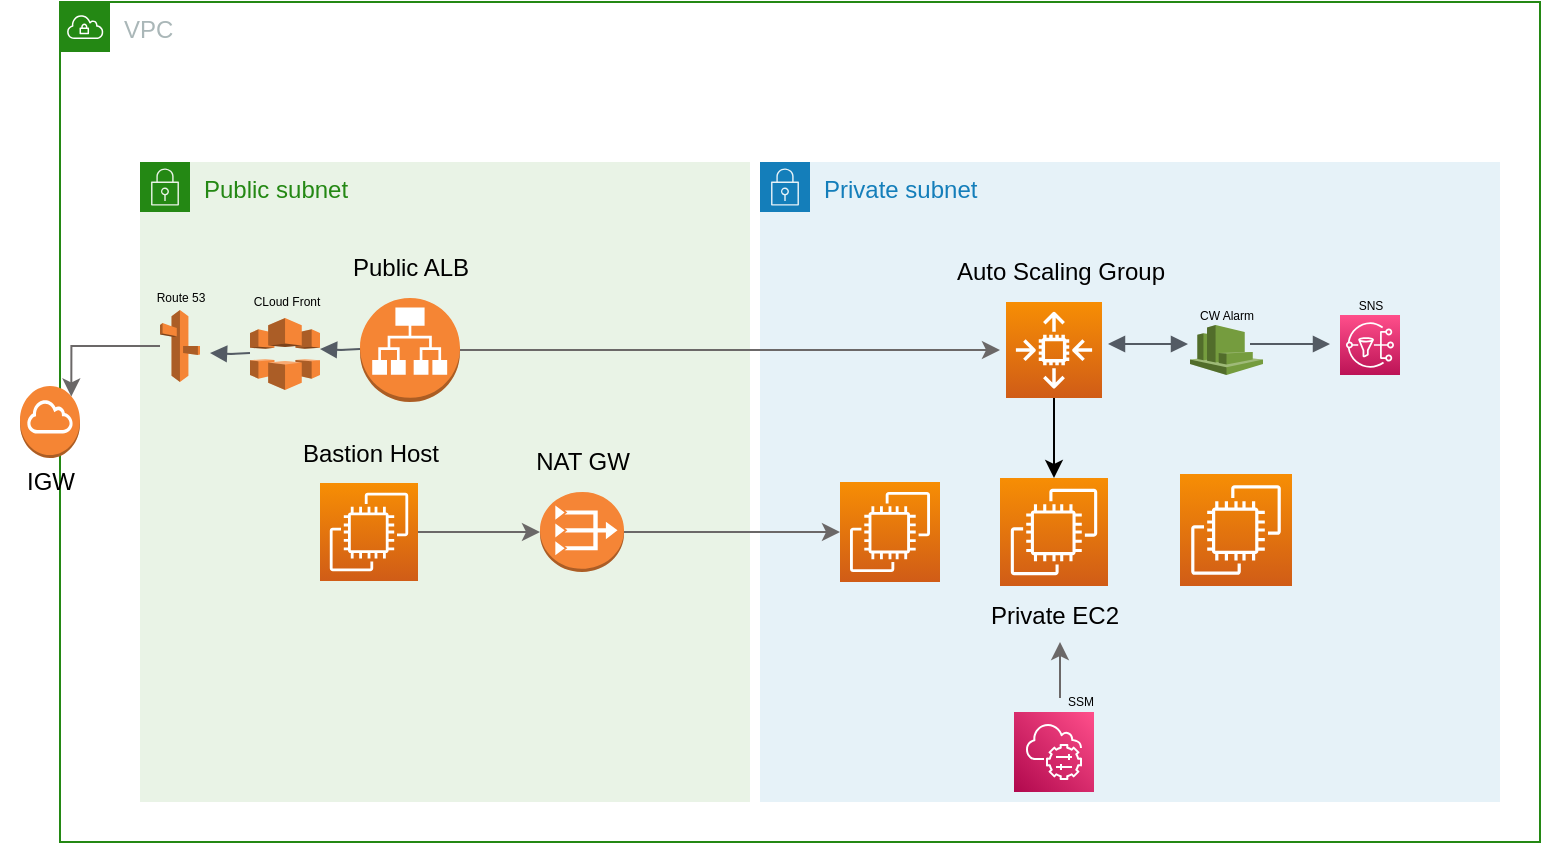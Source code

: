 <mxfile version="20.7.4" type="github"><diagram id="Ub87fMtwfaf7XcOl9bu5" name="Page-1"><mxGraphModel dx="954" dy="449" grid="1" gridSize="10" guides="1" tooltips="1" connect="1" arrows="1" fold="1" page="1" pageScale="1" pageWidth="850" pageHeight="1100" math="0" shadow="0"><root><mxCell id="0"/><mxCell id="1" parent="0"/><mxCell id="VC7A8lgeUXKy6FZ9I90U-5" value="VPC" style="points=[[0,0],[0.25,0],[0.5,0],[0.75,0],[1,0],[1,0.25],[1,0.5],[1,0.75],[1,1],[0.75,1],[0.5,1],[0.25,1],[0,1],[0,0.75],[0,0.5],[0,0.25]];outlineConnect=0;gradientColor=none;html=1;whiteSpace=wrap;fontSize=12;fontStyle=0;container=1;pointerEvents=0;collapsible=0;recursiveResize=0;shape=mxgraph.aws4.group;grIcon=mxgraph.aws4.group_vpc;strokeColor=#248814;fillColor=none;verticalAlign=top;align=left;spacingLeft=30;fontColor=#AAB7B8;dashed=0;" vertex="1" parent="1"><mxGeometry x="80" y="30" width="740" height="420" as="geometry"/></mxCell><mxCell id="VC7A8lgeUXKy6FZ9I90U-8" value="Private subnet" style="points=[[0,0],[0.25,0],[0.5,0],[0.75,0],[1,0],[1,0.25],[1,0.5],[1,0.75],[1,1],[0.75,1],[0.5,1],[0.25,1],[0,1],[0,0.75],[0,0.5],[0,0.25]];outlineConnect=0;gradientColor=none;html=1;whiteSpace=wrap;fontSize=12;fontStyle=0;container=1;pointerEvents=0;collapsible=0;recursiveResize=0;shape=mxgraph.aws4.group;grIcon=mxgraph.aws4.group_security_group;grStroke=0;strokeColor=#147EBA;fillColor=#E6F2F8;verticalAlign=top;align=left;spacingLeft=30;fontColor=#147EBA;dashed=0;" vertex="1" parent="VC7A8lgeUXKy6FZ9I90U-5"><mxGeometry x="350" y="80" width="370" height="320" as="geometry"/></mxCell><mxCell id="VC7A8lgeUXKy6FZ9I90U-16" value="" style="edgeStyle=orthogonalEdgeStyle;rounded=0;orthogonalLoop=1;jettySize=auto;html=1;" edge="1" parent="VC7A8lgeUXKy6FZ9I90U-8" source="VC7A8lgeUXKy6FZ9I90U-11" target="VC7A8lgeUXKy6FZ9I90U-13"><mxGeometry relative="1" as="geometry"/></mxCell><mxCell id="VC7A8lgeUXKy6FZ9I90U-11" value="" style="sketch=0;points=[[0,0,0],[0.25,0,0],[0.5,0,0],[0.75,0,0],[1,0,0],[0,1,0],[0.25,1,0],[0.5,1,0],[0.75,1,0],[1,1,0],[0,0.25,0],[0,0.5,0],[0,0.75,0],[1,0.25,0],[1,0.5,0],[1,0.75,0]];outlineConnect=0;fontColor=#232F3E;gradientColor=#F78E04;gradientDirection=north;fillColor=#D05C17;strokeColor=#ffffff;dashed=0;verticalLabelPosition=bottom;verticalAlign=top;align=center;html=1;fontSize=12;fontStyle=0;aspect=fixed;shape=mxgraph.aws4.resourceIcon;resIcon=mxgraph.aws4.auto_scaling2;" vertex="1" parent="VC7A8lgeUXKy6FZ9I90U-8"><mxGeometry x="123" y="70" width="48" height="48" as="geometry"/></mxCell><mxCell id="VC7A8lgeUXKy6FZ9I90U-12" value="" style="sketch=0;points=[[0,0,0],[0.25,0,0],[0.5,0,0],[0.75,0,0],[1,0,0],[0,1,0],[0.25,1,0],[0.5,1,0],[0.75,1,0],[1,1,0],[0,0.25,0],[0,0.5,0],[0,0.75,0],[1,0.25,0],[1,0.5,0],[1,0.75,0]];outlineConnect=0;fontColor=#232F3E;gradientColor=#F78E04;gradientDirection=north;fillColor=#D05C17;strokeColor=#ffffff;dashed=0;verticalLabelPosition=bottom;verticalAlign=top;align=center;html=1;fontSize=12;fontStyle=0;aspect=fixed;shape=mxgraph.aws4.resourceIcon;resIcon=mxgraph.aws4.ec2;" vertex="1" parent="VC7A8lgeUXKy6FZ9I90U-8"><mxGeometry x="40" y="160" width="50" height="50" as="geometry"/></mxCell><mxCell id="VC7A8lgeUXKy6FZ9I90U-13" value="" style="sketch=0;points=[[0,0,0],[0.25,0,0],[0.5,0,0],[0.75,0,0],[1,0,0],[0,1,0],[0.25,1,0],[0.5,1,0],[0.75,1,0],[1,1,0],[0,0.25,0],[0,0.5,0],[0,0.75,0],[1,0.25,0],[1,0.5,0],[1,0.75,0]];outlineConnect=0;fontColor=#232F3E;gradientColor=#F78E04;gradientDirection=north;fillColor=#D05C17;strokeColor=#ffffff;dashed=0;verticalLabelPosition=bottom;verticalAlign=top;align=center;html=1;fontSize=12;fontStyle=0;aspect=fixed;shape=mxgraph.aws4.resourceIcon;resIcon=mxgraph.aws4.ec2;" vertex="1" parent="VC7A8lgeUXKy6FZ9I90U-8"><mxGeometry x="120" y="158" width="54" height="54" as="geometry"/></mxCell><mxCell id="VC7A8lgeUXKy6FZ9I90U-14" value="" style="sketch=0;points=[[0,0,0],[0.25,0,0],[0.5,0,0],[0.75,0,0],[1,0,0],[0,1,0],[0.25,1,0],[0.5,1,0],[0.75,1,0],[1,1,0],[0,0.25,0],[0,0.5,0],[0,0.75,0],[1,0.25,0],[1,0.5,0],[1,0.75,0]];outlineConnect=0;fontColor=#232F3E;gradientColor=#F78E04;gradientDirection=north;fillColor=#D05C17;strokeColor=#ffffff;dashed=0;verticalLabelPosition=bottom;verticalAlign=top;align=center;html=1;fontSize=12;fontStyle=0;aspect=fixed;shape=mxgraph.aws4.resourceIcon;resIcon=mxgraph.aws4.ec2;" vertex="1" parent="VC7A8lgeUXKy6FZ9I90U-8"><mxGeometry x="210" y="156" width="56" height="56" as="geometry"/></mxCell><mxCell id="VC7A8lgeUXKy6FZ9I90U-37" value="Auto Scaling Group" style="text;html=1;align=center;verticalAlign=middle;resizable=0;points=[];autosize=1;strokeColor=none;fillColor=none;" vertex="1" parent="VC7A8lgeUXKy6FZ9I90U-8"><mxGeometry x="85" y="40" width="130" height="30" as="geometry"/></mxCell><mxCell id="VC7A8lgeUXKy6FZ9I90U-42" value="Private EC2" style="text;html=1;align=center;verticalAlign=middle;resizable=0;points=[];autosize=1;strokeColor=none;fillColor=none;" vertex="1" parent="VC7A8lgeUXKy6FZ9I90U-8"><mxGeometry x="102" y="212" width="90" height="30" as="geometry"/></mxCell><mxCell id="VC7A8lgeUXKy6FZ9I90U-43" value="" style="outlineConnect=0;dashed=0;verticalLabelPosition=bottom;verticalAlign=top;align=center;html=1;shape=mxgraph.aws3.cloudwatch;fillColor=#759C3E;gradientColor=none;strokeColor=default;" vertex="1" parent="VC7A8lgeUXKy6FZ9I90U-8"><mxGeometry x="215" y="81.5" width="36.5" height="25" as="geometry"/></mxCell><mxCell id="VC7A8lgeUXKy6FZ9I90U-45" value="&lt;font style=&quot;font-size: 6px;&quot;&gt;CW Alarm&lt;/font&gt;" style="text;html=1;align=center;verticalAlign=middle;resizable=0;points=[];autosize=1;strokeColor=none;fillColor=none;" vertex="1" parent="VC7A8lgeUXKy6FZ9I90U-8"><mxGeometry x="208.25" y="60" width="50" height="30" as="geometry"/></mxCell><mxCell id="VC7A8lgeUXKy6FZ9I90U-48" value="" style="sketch=0;points=[[0,0,0],[0.25,0,0],[0.5,0,0],[0.75,0,0],[1,0,0],[0,1,0],[0.25,1,0],[0.5,1,0],[0.75,1,0],[1,1,0],[0,0.25,0],[0,0.5,0],[0,0.75,0],[1,0.25,0],[1,0.5,0],[1,0.75,0]];outlineConnect=0;fontColor=#232F3E;gradientColor=#FF4F8B;gradientDirection=north;fillColor=#BC1356;strokeColor=#ffffff;dashed=0;verticalLabelPosition=bottom;verticalAlign=top;align=center;html=1;fontSize=12;fontStyle=0;aspect=fixed;shape=mxgraph.aws4.resourceIcon;resIcon=mxgraph.aws4.sns;" vertex="1" parent="VC7A8lgeUXKy6FZ9I90U-8"><mxGeometry x="290" y="76.5" width="30" height="30" as="geometry"/></mxCell><mxCell id="VC7A8lgeUXKy6FZ9I90U-51" value="SNS" style="text;html=1;align=center;verticalAlign=middle;resizable=0;points=[];autosize=1;strokeColor=none;fillColor=none;fontSize=6;" vertex="1" parent="VC7A8lgeUXKy6FZ9I90U-8"><mxGeometry x="285" y="61.5" width="40" height="20" as="geometry"/></mxCell><mxCell id="VC7A8lgeUXKy6FZ9I90U-53" value="" style="edgeStyle=orthogonalEdgeStyle;html=1;endArrow=block;elbow=vertical;startArrow=block;startFill=1;endFill=1;strokeColor=#545B64;rounded=0;fontSize=6;" edge="1" parent="VC7A8lgeUXKy6FZ9I90U-8"><mxGeometry width="100" relative="1" as="geometry"><mxPoint x="174" y="91" as="sourcePoint"/><mxPoint x="214" y="91" as="targetPoint"/></mxGeometry></mxCell><mxCell id="VC7A8lgeUXKy6FZ9I90U-55" value="" style="edgeStyle=orthogonalEdgeStyle;html=1;endArrow=block;elbow=vertical;startArrow=none;endFill=1;strokeColor=#545B64;rounded=0;fontSize=6;" edge="1" parent="VC7A8lgeUXKy6FZ9I90U-8"><mxGeometry width="100" relative="1" as="geometry"><mxPoint x="245" y="91" as="sourcePoint"/><mxPoint x="285" y="91" as="targetPoint"/><Array as="points"><mxPoint x="265" y="91"/><mxPoint x="265" y="91"/></Array></mxGeometry></mxCell><mxCell id="VC7A8lgeUXKy6FZ9I90U-60" value="" style="edgeStyle=orthogonalEdgeStyle;rounded=0;orthogonalLoop=1;jettySize=auto;html=1;strokeColor=#6B6868;fontSize=6;" edge="1" parent="VC7A8lgeUXKy6FZ9I90U-8" source="VC7A8lgeUXKy6FZ9I90U-57"><mxGeometry relative="1" as="geometry"><mxPoint x="150" y="240" as="targetPoint"/></mxGeometry></mxCell><mxCell id="VC7A8lgeUXKy6FZ9I90U-57" value="&lt;svg class=&quot;w-6 h-6&quot; height=&quot;40&quot; width=&quot;40&quot; xmlns=&quot;http://www.w3.org/2000/svg&quot;&gt;&lt;defs&gt;&lt;linearGradient x1=&quot;0%&quot; y1=&quot;100%&quot; x2=&quot;100%&quot; y2=&quot;0%&quot; id=&quot;Arch_AWS-Systems-Manager_32_svg__a&quot;&gt;&lt;stop stop-color=&quot;#B0084D&quot; offset=&quot;0%&quot;&gt;&lt;/stop&gt;&lt;stop stop-color=&quot;#FF4F8B&quot; offset=&quot;100%&quot;&gt;&lt;/stop&gt;&lt;/linearGradient&gt;&lt;/defs&gt;&lt;g fill=&quot;none&quot; fill-rule=&quot;evenodd&quot;&gt;&lt;path d=&quot;M0 0h40v40H0z&quot; fill=&quot;url(#Arch_AWS-Systems-Manager_32_svg__a)&quot;&gt;&lt;/path&gt;&lt;path d=&quot;M24 27h5v1h-5v1h-1v-1h-2v-1h2v-1h1v1zm4-5.001h1v1h-1v1h-1v-1h-6v-1h6v-1h1v1zm-17.643 1H15v1h-4.643c-.531 0-1.081 0-1.647-.353C7.698 23.019 6 21.55 6 18.764c0-3.376 2.33-4.615 3.689-5.05l-.026-.437c-.001-2.783 1.875-5.633 4.363-6.661 2.908-1.213 5.988-.611 8.243 1.606a8.21 8.21 0 011.718 2.498 3.409 3.409 0 013.245-.602c1.398.466 2.27 1.744 2.38 3.455 1.631.274 4.388.86 4.388 4.425h-1c0-2.64-1.691-3.132-3.734-3.47l-.238-.038a.499.499 0 01-.402-.608c-.002-1.404-.625-2.453-1.71-2.816a2.422 2.422 0 00-2.703.853.498.498 0 01-.869-.13c-.416-1.146-1.013-2.105-1.776-2.854-1.959-1.926-4.634-2.447-7.158-1.396-2.102.869-3.748 3.375-3.748 5.708l.05.808a.501.501 0 01-.378.516C9.089 14.88 7 15.837 7 18.764c0 2.186 1.217 3.4 2.238 4.033.309.192.626.202 1.119.202zM33 26.159l-.882-.05a.515.515 0 00-.516.39 6.684 6.684 0 01-.873 2.11.5.5 0 00.089.64l.66.587-1.642 1.64-.585-.655a.501.501 0 00-.641-.091 6.671 6.671 0 01-2.112.876.5.5 0 00-.389.517l.051.877h-2.32l.051-.878a.502.502 0 00-.389-.517 6.686 6.686 0 01-2.112-.876.502.502 0 00-.64.09l-.586.658-1.642-1.64.659-.588a.5.5 0 00.09-.64 6.683 6.683 0 01-.875-2.11c-.053-.239-.245-.396-.515-.39l-.881.05v-2.32l.884.05c.271.006.462-.151.515-.39a6.72 6.72 0 01.875-2.106.5.5 0 00-.089-.64l-.663-.59 1.642-1.642.59.662a.503.503 0 00.64.09 6.702 6.702 0 012.108-.873.502.502 0 00.389-.517l-.051-.885h2.32l-.051.886a.502.502 0 00.389.517 6.713 6.713 0 012.107.873.5.5 0 00.64-.09l.591-.663 1.642 1.641-.662.59a.501.501 0 00-.089.64 6.68 6.68 0 01.875 2.108.479.479 0 00.515.389l.883-.05v2.32zm.472-3.348l-1 .057a7.68 7.68 0 00-.682-1.645l.748-.668a.497.497 0 00.021-.726l-2.39-2.39a.5.5 0 00-.727.021l-.67.751a7.617 7.617 0 00-1.641-.68l.057-1.004a.5.5 0 00-.499-.53h-3.378a.5.5 0 00-.499.53l.057 1.002a7.697 7.697 0 00-1.642.68l-.669-.749a.5.5 0 00-.359-.167.532.532 0 00-.368.146l-2.39 2.39a.5.5 0 00.021.726l.749.67a7.71 7.71 0 00-.681 1.643l-1.002-.057a.529.529 0 00-.372.135.505.505 0 00-.156.364v3.378a.5.5 0 00.528.5l.998-.058c.163.576.392 1.127.681 1.647l-.745.665a.497.497 0 00-.021.727l2.39 2.39a.527.527 0 00.368.146.5.5 0 00.359-.167l.664-.746a7.72 7.72 0 001.647.684l-.057.995a.502.502 0 00.499.529h3.378a.5.5 0 00.499-.53l-.057-.993a7.716 7.716 0 001.648-.684l.663.745a.5.5 0 00.727.02l2.39-2.39a.5.5 0 00-.021-.726l-.747-.666a7.686 7.686 0 00.682-1.646l.999.057a.5.5 0 00.528-.499V23.31a.505.505 0 00-.156-.364.529.529 0 00-.372-.135z&quot; fill=&quot;#FFF&quot;&gt;&lt;/path&gt;&lt;/g&gt;&lt;/svg&gt;" style="text;whiteSpace=wrap;html=1;fontSize=6;" vertex="1" parent="VC7A8lgeUXKy6FZ9I90U-8"><mxGeometry x="125" y="268" width="50" height="52" as="geometry"/></mxCell><mxCell id="VC7A8lgeUXKy6FZ9I90U-61" value="&lt;font style=&quot;font-size: 6px;&quot;&gt;SSM&lt;/font&gt;" style="text;html=1;align=center;verticalAlign=middle;resizable=0;points=[];autosize=1;strokeColor=none;fillColor=none;fontSize=6;strokeWidth=3;" vertex="1" parent="VC7A8lgeUXKy6FZ9I90U-8"><mxGeometry x="140" y="260" width="40" height="20" as="geometry"/></mxCell><mxCell id="VC7A8lgeUXKy6FZ9I90U-9" value="Public subnet" style="points=[[0,0],[0.25,0],[0.5,0],[0.75,0],[1,0],[1,0.25],[1,0.5],[1,0.75],[1,1],[0.75,1],[0.5,1],[0.25,1],[0,1],[0,0.75],[0,0.5],[0,0.25]];outlineConnect=0;gradientColor=none;html=1;whiteSpace=wrap;fontSize=12;fontStyle=0;container=1;pointerEvents=0;collapsible=0;recursiveResize=0;shape=mxgraph.aws4.group;grIcon=mxgraph.aws4.group_security_group;grStroke=0;strokeColor=#248814;fillColor=#E9F3E6;verticalAlign=top;align=left;spacingLeft=30;fontColor=#248814;dashed=0;" vertex="1" parent="VC7A8lgeUXKy6FZ9I90U-5"><mxGeometry x="40" y="80" width="305" height="320" as="geometry"/></mxCell><mxCell id="VC7A8lgeUXKy6FZ9I90U-18" value="" style="outlineConnect=0;dashed=0;verticalLabelPosition=bottom;verticalAlign=top;align=center;html=1;shape=mxgraph.aws3.application_load_balancer;fillColor=#F58534;gradientColor=none;" vertex="1" parent="VC7A8lgeUXKy6FZ9I90U-9"><mxGeometry x="110" y="68" width="50" height="52" as="geometry"/></mxCell><mxCell id="VC7A8lgeUXKy6FZ9I90U-30" value="" style="outlineConnect=0;dashed=0;verticalLabelPosition=bottom;verticalAlign=top;align=center;html=1;shape=mxgraph.aws3.vpc_nat_gateway;fillColor=#F58536;gradientColor=none;strokeColor=default;" vertex="1" parent="VC7A8lgeUXKy6FZ9I90U-9"><mxGeometry x="200" y="165" width="42" height="40" as="geometry"/></mxCell><mxCell id="VC7A8lgeUXKy6FZ9I90U-32" value="" style="edgeStyle=orthogonalEdgeStyle;rounded=0;orthogonalLoop=1;jettySize=auto;html=1;strokeColor=#6B6868;" edge="1" parent="VC7A8lgeUXKy6FZ9I90U-9" source="VC7A8lgeUXKy6FZ9I90U-31" target="VC7A8lgeUXKy6FZ9I90U-30"><mxGeometry relative="1" as="geometry"/></mxCell><mxCell id="VC7A8lgeUXKy6FZ9I90U-31" value="" style="sketch=0;points=[[0,0,0],[0.25,0,0],[0.5,0,0],[0.75,0,0],[1,0,0],[0,1,0],[0.25,1,0],[0.5,1,0],[0.75,1,0],[1,1,0],[0,0.25,0],[0,0.5,0],[0,0.75,0],[1,0.25,0],[1,0.5,0],[1,0.75,0]];outlineConnect=0;fontColor=#232F3E;gradientColor=#F78E04;gradientDirection=north;fillColor=#D05C17;strokeColor=#ffffff;dashed=0;verticalLabelPosition=bottom;verticalAlign=top;align=center;html=1;fontSize=12;fontStyle=0;aspect=fixed;shape=mxgraph.aws4.resourceIcon;resIcon=mxgraph.aws4.ec2;" vertex="1" parent="VC7A8lgeUXKy6FZ9I90U-9"><mxGeometry x="90" y="160.5" width="49" height="49" as="geometry"/></mxCell><mxCell id="VC7A8lgeUXKy6FZ9I90U-38" value="Public ALB" style="text;html=1;align=center;verticalAlign=middle;resizable=0;points=[];autosize=1;strokeColor=none;fillColor=none;" vertex="1" parent="VC7A8lgeUXKy6FZ9I90U-9"><mxGeometry x="95" y="38" width="80" height="30" as="geometry"/></mxCell><mxCell id="VC7A8lgeUXKy6FZ9I90U-39" value="Bastion Host" style="text;html=1;align=center;verticalAlign=middle;resizable=0;points=[];autosize=1;strokeColor=none;fillColor=none;" vertex="1" parent="VC7A8lgeUXKy6FZ9I90U-9"><mxGeometry x="69.5" y="130.5" width="90" height="30" as="geometry"/></mxCell><mxCell id="VC7A8lgeUXKy6FZ9I90U-40" value="NAT GW" style="text;html=1;align=center;verticalAlign=middle;resizable=0;points=[];autosize=1;strokeColor=none;fillColor=none;" vertex="1" parent="VC7A8lgeUXKy6FZ9I90U-9"><mxGeometry x="186" y="135" width="70" height="30" as="geometry"/></mxCell><mxCell id="VC7A8lgeUXKy6FZ9I90U-64" value="" style="outlineConnect=0;dashed=0;verticalLabelPosition=bottom;verticalAlign=top;align=center;html=1;shape=mxgraph.aws3.route_53;fillColor=#F58536;gradientColor=none;strokeColor=default;strokeWidth=3;fontSize=6;" vertex="1" parent="VC7A8lgeUXKy6FZ9I90U-9"><mxGeometry x="10" y="74" width="20" height="36" as="geometry"/></mxCell><mxCell id="VC7A8lgeUXKy6FZ9I90U-65" value="" style="outlineConnect=0;dashed=0;verticalLabelPosition=bottom;verticalAlign=top;align=center;html=1;shape=mxgraph.aws3.cloudfront;fillColor=#F58536;gradientColor=none;strokeColor=default;strokeWidth=3;fontSize=6;" vertex="1" parent="VC7A8lgeUXKy6FZ9I90U-9"><mxGeometry x="55" y="78" width="35" height="36" as="geometry"/></mxCell><mxCell id="VC7A8lgeUXKy6FZ9I90U-66" value="" style="edgeStyle=orthogonalEdgeStyle;html=1;endArrow=none;elbow=vertical;startArrow=block;startFill=1;strokeColor=#545B64;rounded=0;fontSize=6;" edge="1" parent="VC7A8lgeUXKy6FZ9I90U-9"><mxGeometry width="100" relative="1" as="geometry"><mxPoint x="90" y="93.5" as="sourcePoint"/><mxPoint x="110" y="93.5" as="targetPoint"/></mxGeometry></mxCell><mxCell id="VC7A8lgeUXKy6FZ9I90U-67" value="" style="edgeStyle=orthogonalEdgeStyle;html=1;endArrow=none;elbow=vertical;startArrow=block;startFill=1;strokeColor=#545B64;rounded=0;fontSize=6;" edge="1" parent="VC7A8lgeUXKy6FZ9I90U-9"><mxGeometry width="100" relative="1" as="geometry"><mxPoint x="35" y="95.5" as="sourcePoint"/><mxPoint x="55" y="95.5" as="targetPoint"/></mxGeometry></mxCell><mxCell id="VC7A8lgeUXKy6FZ9I90U-69" value="CLoud Front" style="text;html=1;align=center;verticalAlign=middle;resizable=0;points=[];autosize=1;strokeColor=none;fillColor=none;fontSize=6;" vertex="1" parent="VC7A8lgeUXKy6FZ9I90U-9"><mxGeometry x="42.5" y="60" width="60" height="20" as="geometry"/></mxCell><mxCell id="VC7A8lgeUXKy6FZ9I90U-70" value="Route 53" style="text;html=1;align=center;verticalAlign=middle;resizable=0;points=[];autosize=1;strokeColor=none;fillColor=none;fontSize=6;" vertex="1" parent="VC7A8lgeUXKy6FZ9I90U-9"><mxGeometry x="-5" y="58" width="50" height="20" as="geometry"/></mxCell><mxCell id="VC7A8lgeUXKy6FZ9I90U-19" value="" style="outlineConnect=0;verticalLabelPosition=bottom;verticalAlign=top;align=center;html=1;shape=mxgraph.aws3.internet_gateway;fillColor=#F58534;gradientColor=none;strokeColor=default;" vertex="1" parent="VC7A8lgeUXKy6FZ9I90U-5"><mxGeometry x="-20" y="192" width="30" height="36" as="geometry"/></mxCell><mxCell id="VC7A8lgeUXKy6FZ9I90U-34" value="" style="edgeStyle=orthogonalEdgeStyle;rounded=0;orthogonalLoop=1;jettySize=auto;html=1;strokeColor=#6B6868;" edge="1" parent="VC7A8lgeUXKy6FZ9I90U-5" source="VC7A8lgeUXKy6FZ9I90U-30" target="VC7A8lgeUXKy6FZ9I90U-12"><mxGeometry relative="1" as="geometry"/></mxCell><mxCell id="VC7A8lgeUXKy6FZ9I90U-74" value="" style="edgeStyle=orthogonalEdgeStyle;rounded=0;orthogonalLoop=1;jettySize=auto;html=1;strokeColor=#6B6868;fontSize=6;entryX=0.855;entryY=0.145;entryDx=0;entryDy=0;entryPerimeter=0;" edge="1" parent="VC7A8lgeUXKy6FZ9I90U-5" source="VC7A8lgeUXKy6FZ9I90U-64" target="VC7A8lgeUXKy6FZ9I90U-19"><mxGeometry relative="1" as="geometry"><mxPoint x="60" y="258" as="targetPoint"/></mxGeometry></mxCell><mxCell id="VC7A8lgeUXKy6FZ9I90U-29" value="" style="edgeStyle=orthogonalEdgeStyle;rounded=0;orthogonalLoop=1;jettySize=auto;html=1;strokeColor=#6B6868;" edge="1" parent="1" source="VC7A8lgeUXKy6FZ9I90U-18"><mxGeometry relative="1" as="geometry"><mxPoint x="550" y="204" as="targetPoint"/></mxGeometry></mxCell><mxCell id="VC7A8lgeUXKy6FZ9I90U-44" value="" style="edgeStyle=orthogonalEdgeStyle;rounded=0;orthogonalLoop=1;jettySize=auto;html=1;strokeColor=#6B6868;" edge="1" parent="1"><mxGeometry relative="1" as="geometry"><mxPoint x="640" y="204" as="sourcePoint"/><mxPoint x="640" y="204" as="targetPoint"/></mxGeometry></mxCell><mxCell id="VC7A8lgeUXKy6FZ9I90U-41" value="IGW" style="text;html=1;align=center;verticalAlign=middle;resizable=0;points=[];autosize=1;strokeColor=none;fillColor=none;" vertex="1" parent="1"><mxGeometry x="50" y="255" width="50" height="30" as="geometry"/></mxCell></root></mxGraphModel></diagram></mxfile>